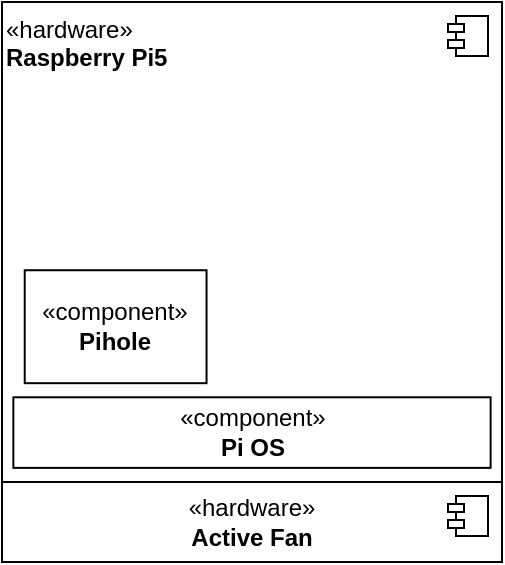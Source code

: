 <mxfile version="24.7.7">
  <diagram name="Page-1" id="HGmSd8YNeilH57w92loc">
    <mxGraphModel dx="1196" dy="1264" grid="1" gridSize="10" guides="1" tooltips="1" connect="1" arrows="1" fold="1" page="1" pageScale="1" pageWidth="850" pageHeight="1100" math="0" shadow="0">
      <root>
        <mxCell id="0" />
        <mxCell id="1" parent="0" />
        <mxCell id="vXO8aVNColdHfelvocmU-13" value="«hardware»&lt;br&gt;&lt;b&gt;Active Fan&lt;/b&gt;" style="html=1;dropTarget=0;whiteSpace=wrap;" vertex="1" parent="1">
          <mxGeometry x="30" y="520" width="250" height="40" as="geometry" />
        </mxCell>
        <mxCell id="vXO8aVNColdHfelvocmU-14" value="" style="shape=module;jettyWidth=8;jettyHeight=4;" vertex="1" parent="vXO8aVNColdHfelvocmU-13">
          <mxGeometry x="1" width="20" height="20" relative="1" as="geometry">
            <mxPoint x="-27" y="7" as="offset" />
          </mxGeometry>
        </mxCell>
        <mxCell id="vXO8aVNColdHfelvocmU-15" value="" style="group" vertex="1" connectable="0" parent="1">
          <mxGeometry x="30" y="280" width="250" height="240" as="geometry" />
        </mxCell>
        <mxCell id="vXO8aVNColdHfelvocmU-6" value="«hardware»&lt;br&gt;&lt;b&gt;Raspberry Pi5&lt;/b&gt;" style="html=1;dropTarget=0;whiteSpace=wrap;align=left;horizontal=1;verticalAlign=top;" vertex="1" parent="vXO8aVNColdHfelvocmU-15">
          <mxGeometry width="250" height="240" as="geometry" />
        </mxCell>
        <mxCell id="vXO8aVNColdHfelvocmU-7" value="" style="shape=module;jettyWidth=8;jettyHeight=4;" vertex="1" parent="vXO8aVNColdHfelvocmU-6">
          <mxGeometry x="1" width="20" height="20" relative="1" as="geometry">
            <mxPoint x="-27" y="7" as="offset" />
          </mxGeometry>
        </mxCell>
        <mxCell id="vXO8aVNColdHfelvocmU-8" value="«component»&lt;br&gt;&lt;b&gt;Pi OS&lt;/b&gt;" style="html=1;whiteSpace=wrap;" vertex="1" parent="vXO8aVNColdHfelvocmU-15">
          <mxGeometry x="5.682" y="197.647" width="238.636" height="35.294" as="geometry" />
        </mxCell>
        <mxCell id="vXO8aVNColdHfelvocmU-9" value="«component»&lt;br&gt;&lt;b&gt;Pihole&lt;/b&gt;" style="html=1;whiteSpace=wrap;" vertex="1" parent="vXO8aVNColdHfelvocmU-15">
          <mxGeometry x="11.364" y="134.118" width="90.909" height="56.471" as="geometry" />
        </mxCell>
      </root>
    </mxGraphModel>
  </diagram>
</mxfile>
